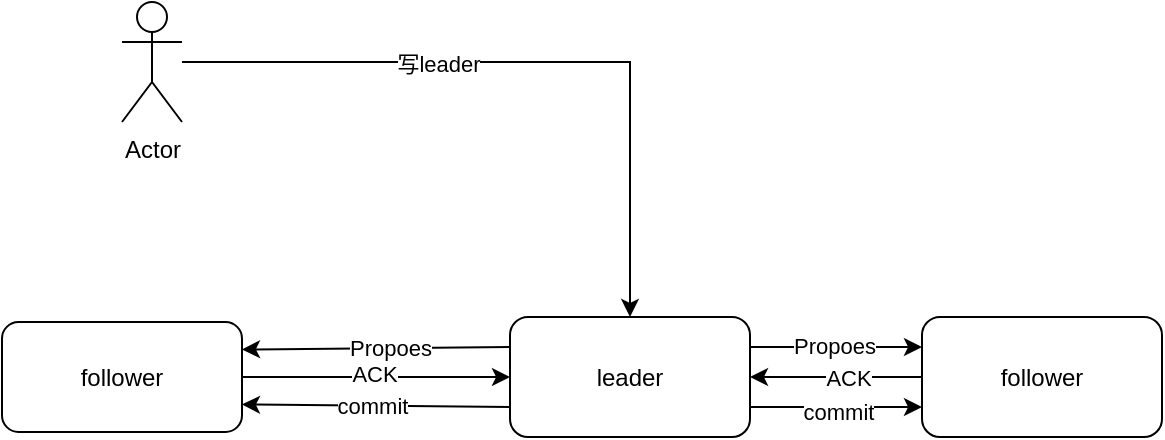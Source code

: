 <mxfile version="15.2.5" type="github">
  <diagram id="BjjD-GvI8XrJ0HFwkWRa" name="第 1 页">
    <mxGraphModel dx="1163" dy="636" grid="1" gridSize="10" guides="1" tooltips="1" connect="1" arrows="1" fold="1" page="1" pageScale="1" pageWidth="827" pageHeight="1169" math="0" shadow="0">
      <root>
        <mxCell id="0" />
        <mxCell id="1" parent="0" />
        <mxCell id="KXBL7dC9lSTYUjsCXAN4-5" style="edgeStyle=orthogonalEdgeStyle;rounded=0;orthogonalLoop=1;jettySize=auto;html=1;entryX=0.5;entryY=0;entryDx=0;entryDy=0;" edge="1" parent="1" source="KXBL7dC9lSTYUjsCXAN4-1" target="KXBL7dC9lSTYUjsCXAN4-3">
          <mxGeometry relative="1" as="geometry" />
        </mxCell>
        <mxCell id="KXBL7dC9lSTYUjsCXAN4-25" value="写leader" style="edgeLabel;html=1;align=center;verticalAlign=middle;resizable=0;points=[];" vertex="1" connectable="0" parent="KXBL7dC9lSTYUjsCXAN4-5">
          <mxGeometry x="-0.272" y="-1" relative="1" as="geometry">
            <mxPoint as="offset" />
          </mxGeometry>
        </mxCell>
        <mxCell id="KXBL7dC9lSTYUjsCXAN4-1" value="Actor" style="shape=umlActor;verticalLabelPosition=bottom;verticalAlign=top;html=1;outlineConnect=0;" vertex="1" parent="1">
          <mxGeometry x="160" y="80" width="30" height="60" as="geometry" />
        </mxCell>
        <mxCell id="KXBL7dC9lSTYUjsCXAN4-19" value="" style="edgeStyle=orthogonalEdgeStyle;rounded=0;orthogonalLoop=1;jettySize=auto;html=1;" edge="1" parent="1" source="KXBL7dC9lSTYUjsCXAN4-2" target="KXBL7dC9lSTYUjsCXAN4-3">
          <mxGeometry relative="1" as="geometry" />
        </mxCell>
        <mxCell id="KXBL7dC9lSTYUjsCXAN4-23" value="ACK" style="edgeLabel;html=1;align=center;verticalAlign=middle;resizable=0;points=[];" vertex="1" connectable="0" parent="KXBL7dC9lSTYUjsCXAN4-19">
          <mxGeometry x="-0.14" relative="1" as="geometry">
            <mxPoint as="offset" />
          </mxGeometry>
        </mxCell>
        <mxCell id="KXBL7dC9lSTYUjsCXAN4-2" value="follower" style="rounded=1;whiteSpace=wrap;html=1;" vertex="1" parent="1">
          <mxGeometry x="560" y="237.5" width="120" height="60" as="geometry" />
        </mxCell>
        <mxCell id="KXBL7dC9lSTYUjsCXAN4-18" style="edgeStyle=orthogonalEdgeStyle;rounded=0;orthogonalLoop=1;jettySize=auto;html=1;exitX=1;exitY=0.25;exitDx=0;exitDy=0;entryX=0;entryY=0.25;entryDx=0;entryDy=0;" edge="1" parent="1" source="KXBL7dC9lSTYUjsCXAN4-3" target="KXBL7dC9lSTYUjsCXAN4-2">
          <mxGeometry relative="1" as="geometry" />
        </mxCell>
        <mxCell id="KXBL7dC9lSTYUjsCXAN4-22" value="Propoes" style="edgeLabel;html=1;align=center;verticalAlign=middle;resizable=0;points=[];" vertex="1" connectable="0" parent="KXBL7dC9lSTYUjsCXAN4-18">
          <mxGeometry x="-0.023" y="2" relative="1" as="geometry">
            <mxPoint y="1" as="offset" />
          </mxGeometry>
        </mxCell>
        <mxCell id="KXBL7dC9lSTYUjsCXAN4-21" style="edgeStyle=orthogonalEdgeStyle;rounded=0;orthogonalLoop=1;jettySize=auto;html=1;exitX=1;exitY=0.75;exitDx=0;exitDy=0;entryX=0;entryY=0.75;entryDx=0;entryDy=0;" edge="1" parent="1" source="KXBL7dC9lSTYUjsCXAN4-3" target="KXBL7dC9lSTYUjsCXAN4-2">
          <mxGeometry relative="1" as="geometry" />
        </mxCell>
        <mxCell id="KXBL7dC9lSTYUjsCXAN4-24" value="commit" style="edgeLabel;html=1;align=center;verticalAlign=middle;resizable=0;points=[];" vertex="1" connectable="0" parent="KXBL7dC9lSTYUjsCXAN4-21">
          <mxGeometry x="0.023" y="-1" relative="1" as="geometry">
            <mxPoint y="1" as="offset" />
          </mxGeometry>
        </mxCell>
        <mxCell id="KXBL7dC9lSTYUjsCXAN4-3" value="leader" style="rounded=1;whiteSpace=wrap;html=1;" vertex="1" parent="1">
          <mxGeometry x="354" y="237.5" width="120" height="60" as="geometry" />
        </mxCell>
        <mxCell id="KXBL7dC9lSTYUjsCXAN4-4" value="follower" style="rounded=1;whiteSpace=wrap;html=1;" vertex="1" parent="1">
          <mxGeometry x="100" y="240" width="120" height="55" as="geometry" />
        </mxCell>
        <mxCell id="KXBL7dC9lSTYUjsCXAN4-8" value="" style="endArrow=classic;html=1;exitX=0;exitY=0.25;exitDx=0;exitDy=0;entryX=1;entryY=0.25;entryDx=0;entryDy=0;" edge="1" parent="1" source="KXBL7dC9lSTYUjsCXAN4-3" target="KXBL7dC9lSTYUjsCXAN4-4">
          <mxGeometry width="50" height="50" relative="1" as="geometry">
            <mxPoint x="500" y="350" as="sourcePoint" />
            <mxPoint x="550" y="300" as="targetPoint" />
          </mxGeometry>
        </mxCell>
        <mxCell id="KXBL7dC9lSTYUjsCXAN4-9" value="Propoes" style="edgeLabel;html=1;align=center;verticalAlign=middle;resizable=0;points=[];" vertex="1" connectable="0" parent="KXBL7dC9lSTYUjsCXAN4-8">
          <mxGeometry x="-0.103" relative="1" as="geometry">
            <mxPoint as="offset" />
          </mxGeometry>
        </mxCell>
        <mxCell id="KXBL7dC9lSTYUjsCXAN4-13" value="" style="endArrow=classic;html=1;entryX=0;entryY=0.5;entryDx=0;entryDy=0;" edge="1" parent="1" source="KXBL7dC9lSTYUjsCXAN4-4" target="KXBL7dC9lSTYUjsCXAN4-3">
          <mxGeometry width="50" height="50" relative="1" as="geometry">
            <mxPoint x="500" y="350" as="sourcePoint" />
            <mxPoint x="320" y="280" as="targetPoint" />
          </mxGeometry>
        </mxCell>
        <mxCell id="KXBL7dC9lSTYUjsCXAN4-14" value="ACK" style="edgeLabel;html=1;align=center;verticalAlign=middle;resizable=0;points=[];" vertex="1" connectable="0" parent="KXBL7dC9lSTYUjsCXAN4-13">
          <mxGeometry x="-0.019" y="-3" relative="1" as="geometry">
            <mxPoint y="-5" as="offset" />
          </mxGeometry>
        </mxCell>
        <mxCell id="KXBL7dC9lSTYUjsCXAN4-16" value="" style="endArrow=classic;html=1;entryX=1;entryY=0.75;entryDx=0;entryDy=0;exitX=0;exitY=0.75;exitDx=0;exitDy=0;" edge="1" parent="1" source="KXBL7dC9lSTYUjsCXAN4-3" target="KXBL7dC9lSTYUjsCXAN4-4">
          <mxGeometry width="50" height="50" relative="1" as="geometry">
            <mxPoint x="500" y="350" as="sourcePoint" />
            <mxPoint x="550" y="300" as="targetPoint" />
          </mxGeometry>
        </mxCell>
        <mxCell id="KXBL7dC9lSTYUjsCXAN4-17" value="commit" style="edgeLabel;html=1;align=center;verticalAlign=middle;resizable=0;points=[];" vertex="1" connectable="0" parent="KXBL7dC9lSTYUjsCXAN4-16">
          <mxGeometry x="0.03" relative="1" as="geometry">
            <mxPoint as="offset" />
          </mxGeometry>
        </mxCell>
      </root>
    </mxGraphModel>
  </diagram>
</mxfile>
